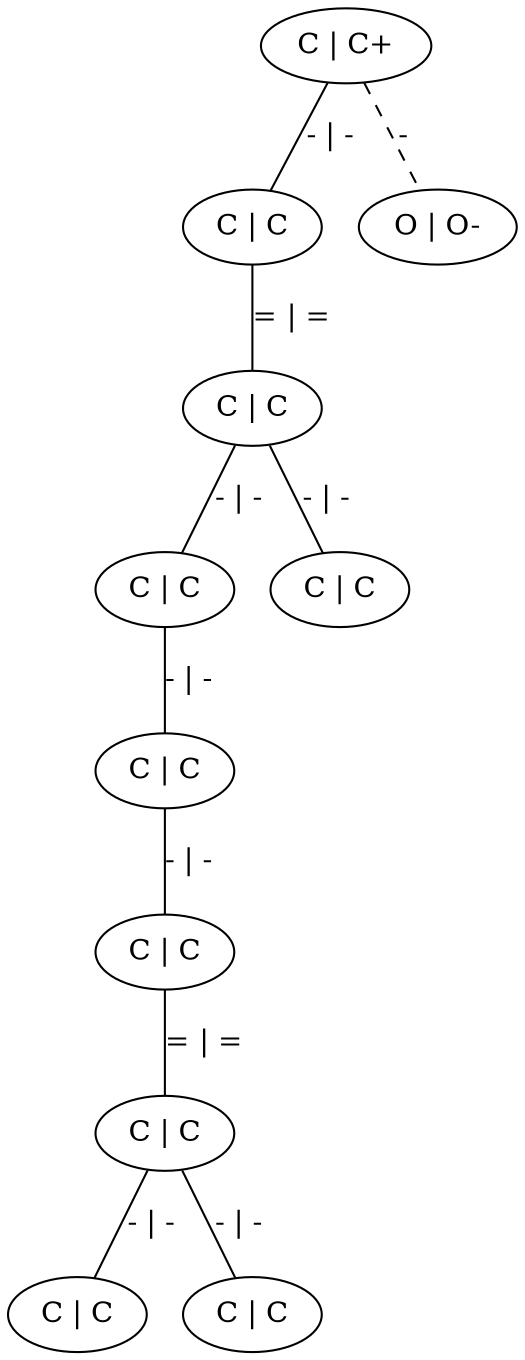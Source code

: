 graph G {
	0 [ label="C | C+" ]
	1 [ label="C | C" ]
	2 [ label="C | C" ]
	3 [ label="C | C" ]
	4 [ label="C | C" ]
	5 [ label="C | C" ]
	6 [ label="C | C" ]
	7 [ label="C | C" ]
	8 [ label="C | C" ]
	9 [ label="C | C" ]
	10 [ label="O | O-" ]
	0 -- 1 [ label="- | -" ]
	0 -- 10 [ style=dashed label="-" ]
	1 -- 2 [ label="= | =" ]
	2 -- 3 [ label="- | -" ]
	2 -- 9 [ label="- | -" ]
	3 -- 4 [ label="- | -" ]
	4 -- 5 [ label="- | -" ]
	5 -- 6 [ label="= | =" ]
	6 -- 7 [ label="- | -" ]
	6 -- 8 [ label="- | -" ]
}
